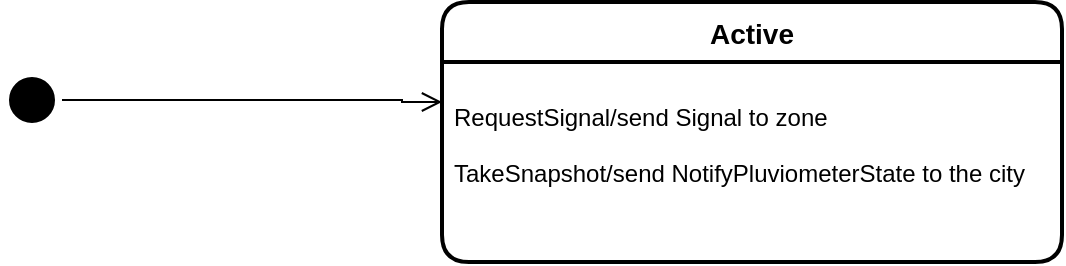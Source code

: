 <mxfile version="20.2.3" type="device"><diagram id="uHUt6Z9MT25F9fRx2fs-" name="Page-1"><mxGraphModel dx="384" dy="649" grid="1" gridSize="10" guides="1" tooltips="1" connect="1" arrows="1" fold="1" page="1" pageScale="1" pageWidth="850" pageHeight="1100" math="0" shadow="0"><root><mxCell id="0"/><mxCell id="1" parent="0"/><mxCell id="fXXeHyMfSSSQZnNen0r5-1" value="Active" style="swimlane;childLayout=stackLayout;horizontal=1;startSize=30;horizontalStack=0;rounded=1;fontSize=14;fontStyle=1;strokeWidth=2;resizeParent=0;resizeLast=1;shadow=0;dashed=0;align=center;" parent="1" vertex="1"><mxGeometry x="340" y="370" width="310" height="130" as="geometry"/></mxCell><mxCell id="fXXeHyMfSSSQZnNen0r5-2" value="&#10;RequestSignal/send Signal to zone &#10;&#10;TakeSnapshot/send NotifyPluviometerState to the city&#10;" style="align=left;strokeColor=none;fillColor=none;spacingLeft=4;fontSize=12;verticalAlign=top;resizable=0;rotatable=0;part=1;" parent="fXXeHyMfSSSQZnNen0r5-1" vertex="1"><mxGeometry y="30" width="310" height="100" as="geometry"/></mxCell><mxCell id="fXXeHyMfSSSQZnNen0r5-4" value="" style="ellipse;html=1;shape=startState;fillColor=#000000;strokeColor=#000000;" parent="1" vertex="1"><mxGeometry x="120" y="404" width="30" height="30" as="geometry"/></mxCell><mxCell id="fXXeHyMfSSSQZnNen0r5-5" value="" style="edgeStyle=orthogonalEdgeStyle;html=1;verticalAlign=bottom;endArrow=open;endSize=8;strokeColor=#000000;rounded=0;" parent="1" source="fXXeHyMfSSSQZnNen0r5-4" edge="1"><mxGeometry relative="1" as="geometry"><mxPoint x="340" y="420" as="targetPoint"/><Array as="points"><mxPoint x="320" y="419"/><mxPoint x="320" y="420"/></Array></mxGeometry></mxCell></root></mxGraphModel></diagram></mxfile>